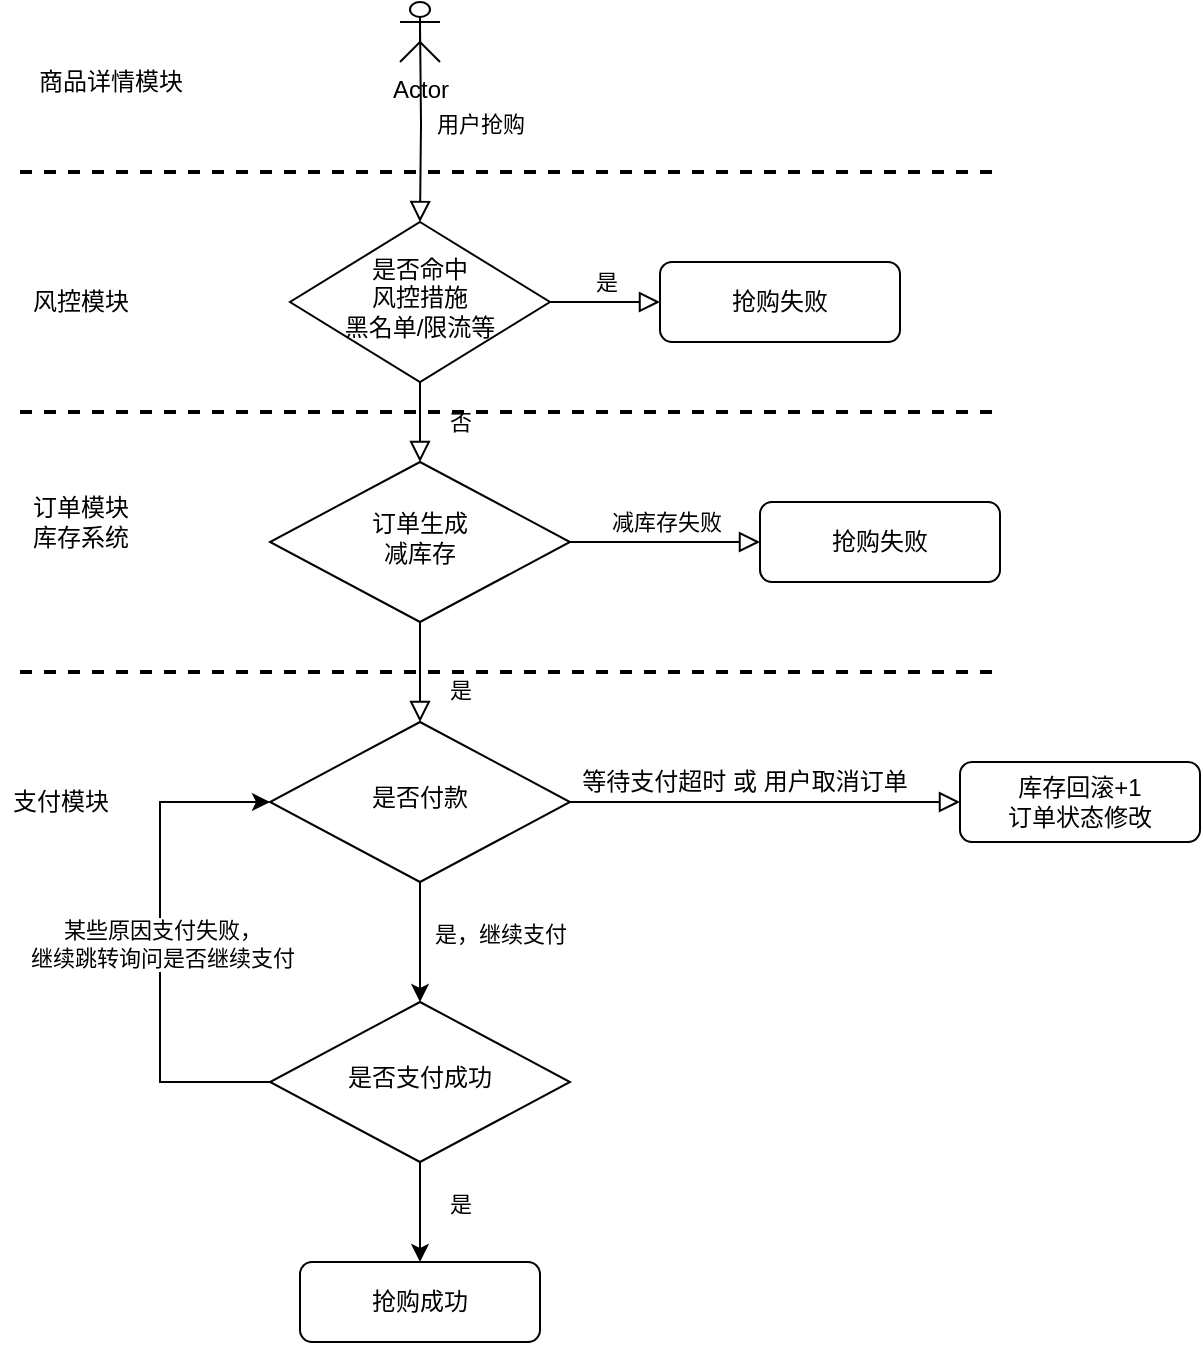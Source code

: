 <mxfile version="14.8.6" type="github">
  <diagram id="C5RBs43oDa-KdzZeNtuy" name="Page-1">
    <mxGraphModel dx="846" dy="516" grid="1" gridSize="10" guides="1" tooltips="1" connect="1" arrows="1" fold="1" page="1" pageScale="1" pageWidth="827" pageHeight="1169" math="0" shadow="0">
      <root>
        <mxCell id="WIyWlLk6GJQsqaUBKTNV-0" />
        <mxCell id="WIyWlLk6GJQsqaUBKTNV-1" parent="WIyWlLk6GJQsqaUBKTNV-0" />
        <mxCell id="WIyWlLk6GJQsqaUBKTNV-2" value="" style="rounded=0;html=1;jettySize=auto;orthogonalLoop=1;fontSize=11;endArrow=block;endFill=0;endSize=8;strokeWidth=1;shadow=0;labelBackgroundColor=none;edgeStyle=orthogonalEdgeStyle;" parent="WIyWlLk6GJQsqaUBKTNV-1" target="WIyWlLk6GJQsqaUBKTNV-6" edge="1">
          <mxGeometry relative="1" as="geometry">
            <mxPoint x="220" y="70" as="sourcePoint" />
          </mxGeometry>
        </mxCell>
        <mxCell id="7VLo5oWRt0F8jgSJgMmA-28" value="用户抢购" style="edgeLabel;html=1;align=center;verticalAlign=middle;resizable=0;points=[];" vertex="1" connectable="0" parent="WIyWlLk6GJQsqaUBKTNV-2">
          <mxGeometry x="0.02" y="4" relative="1" as="geometry">
            <mxPoint x="26" as="offset" />
          </mxGeometry>
        </mxCell>
        <mxCell id="WIyWlLk6GJQsqaUBKTNV-4" value="否" style="rounded=0;html=1;jettySize=auto;orthogonalLoop=1;fontSize=11;endArrow=block;endFill=0;endSize=8;strokeWidth=1;shadow=0;labelBackgroundColor=none;edgeStyle=orthogonalEdgeStyle;" parent="WIyWlLk6GJQsqaUBKTNV-1" source="WIyWlLk6GJQsqaUBKTNV-6" target="WIyWlLk6GJQsqaUBKTNV-10" edge="1">
          <mxGeometry y="20" relative="1" as="geometry">
            <mxPoint as="offset" />
          </mxGeometry>
        </mxCell>
        <mxCell id="WIyWlLk6GJQsqaUBKTNV-5" value="是" style="edgeStyle=orthogonalEdgeStyle;rounded=0;html=1;jettySize=auto;orthogonalLoop=1;fontSize=11;endArrow=block;endFill=0;endSize=8;strokeWidth=1;shadow=0;labelBackgroundColor=none;" parent="WIyWlLk6GJQsqaUBKTNV-1" source="WIyWlLk6GJQsqaUBKTNV-6" target="WIyWlLk6GJQsqaUBKTNV-7" edge="1">
          <mxGeometry y="10" relative="1" as="geometry">
            <mxPoint as="offset" />
          </mxGeometry>
        </mxCell>
        <mxCell id="WIyWlLk6GJQsqaUBKTNV-6" value="是否命中&lt;br&gt;风控措施&lt;br&gt;黑名单/限流等" style="rhombus;whiteSpace=wrap;html=1;shadow=0;fontFamily=Helvetica;fontSize=12;align=center;strokeWidth=1;spacing=6;spacingTop=-4;" parent="WIyWlLk6GJQsqaUBKTNV-1" vertex="1">
          <mxGeometry x="155" y="170" width="130" height="80" as="geometry" />
        </mxCell>
        <mxCell id="WIyWlLk6GJQsqaUBKTNV-7" value="抢购失败" style="rounded=1;whiteSpace=wrap;html=1;fontSize=12;glass=0;strokeWidth=1;shadow=0;" parent="WIyWlLk6GJQsqaUBKTNV-1" vertex="1">
          <mxGeometry x="340" y="190" width="120" height="40" as="geometry" />
        </mxCell>
        <mxCell id="WIyWlLk6GJQsqaUBKTNV-8" value="是" style="rounded=0;html=1;jettySize=auto;orthogonalLoop=1;fontSize=11;endArrow=block;endFill=0;endSize=8;strokeWidth=1;shadow=0;labelBackgroundColor=none;edgeStyle=orthogonalEdgeStyle;entryX=0.5;entryY=0;entryDx=0;entryDy=0;" parent="WIyWlLk6GJQsqaUBKTNV-1" source="WIyWlLk6GJQsqaUBKTNV-10" target="7VLo5oWRt0F8jgSJgMmA-12" edge="1">
          <mxGeometry x="0.333" y="20" relative="1" as="geometry">
            <mxPoint as="offset" />
            <mxPoint x="220" y="430" as="targetPoint" />
          </mxGeometry>
        </mxCell>
        <mxCell id="WIyWlLk6GJQsqaUBKTNV-9" value="减库存失败" style="edgeStyle=orthogonalEdgeStyle;rounded=0;html=1;jettySize=auto;orthogonalLoop=1;fontSize=11;endArrow=block;endFill=0;endSize=8;strokeWidth=1;shadow=0;labelBackgroundColor=none;" parent="WIyWlLk6GJQsqaUBKTNV-1" source="WIyWlLk6GJQsqaUBKTNV-10" target="WIyWlLk6GJQsqaUBKTNV-12" edge="1">
          <mxGeometry y="10" relative="1" as="geometry">
            <mxPoint as="offset" />
          </mxGeometry>
        </mxCell>
        <mxCell id="WIyWlLk6GJQsqaUBKTNV-10" value="订单生成&lt;br&gt;减库存" style="rhombus;whiteSpace=wrap;html=1;shadow=0;fontFamily=Helvetica;fontSize=12;align=center;strokeWidth=1;spacing=6;spacingTop=-4;" parent="WIyWlLk6GJQsqaUBKTNV-1" vertex="1">
          <mxGeometry x="145" y="290" width="150" height="80" as="geometry" />
        </mxCell>
        <mxCell id="WIyWlLk6GJQsqaUBKTNV-12" value="抢购失败" style="rounded=1;whiteSpace=wrap;html=1;fontSize=12;glass=0;strokeWidth=1;shadow=0;" parent="WIyWlLk6GJQsqaUBKTNV-1" vertex="1">
          <mxGeometry x="390" y="310" width="120" height="40" as="geometry" />
        </mxCell>
        <mxCell id="7VLo5oWRt0F8jgSJgMmA-2" value="Actor" style="shape=umlActor;verticalLabelPosition=bottom;verticalAlign=top;html=1;outlineConnect=0;" vertex="1" parent="WIyWlLk6GJQsqaUBKTNV-1">
          <mxGeometry x="210" y="60" width="20" height="30" as="geometry" />
        </mxCell>
        <mxCell id="7VLo5oWRt0F8jgSJgMmA-10" value="&lt;span style=&quot;font-size: 12px&quot;&gt;等待支付超时 或 用户取消订单&lt;/span&gt;" style="edgeStyle=orthogonalEdgeStyle;rounded=0;html=1;jettySize=auto;orthogonalLoop=1;fontSize=11;endArrow=block;endFill=0;endSize=8;strokeWidth=1;shadow=0;labelBackgroundColor=none;exitX=1;exitY=0.5;exitDx=0;exitDy=0;" edge="1" parent="WIyWlLk6GJQsqaUBKTNV-1" target="7VLo5oWRt0F8jgSJgMmA-11" source="7VLo5oWRt0F8jgSJgMmA-12">
          <mxGeometry x="-0.115" y="10" relative="1" as="geometry">
            <mxPoint as="offset" />
            <mxPoint x="489" y="460" as="sourcePoint" />
          </mxGeometry>
        </mxCell>
        <mxCell id="7VLo5oWRt0F8jgSJgMmA-11" value="库存回滚+1&lt;br&gt;订单状态修改" style="rounded=1;whiteSpace=wrap;html=1;fontSize=12;glass=0;strokeWidth=1;shadow=0;" vertex="1" parent="WIyWlLk6GJQsqaUBKTNV-1">
          <mxGeometry x="490" y="440" width="120" height="40" as="geometry" />
        </mxCell>
        <mxCell id="7VLo5oWRt0F8jgSJgMmA-17" value="" style="edgeStyle=orthogonalEdgeStyle;rounded=0;orthogonalLoop=1;jettySize=auto;html=1;" edge="1" parent="WIyWlLk6GJQsqaUBKTNV-1" source="7VLo5oWRt0F8jgSJgMmA-12" target="7VLo5oWRt0F8jgSJgMmA-19">
          <mxGeometry relative="1" as="geometry">
            <mxPoint x="220" y="565" as="targetPoint" />
          </mxGeometry>
        </mxCell>
        <mxCell id="7VLo5oWRt0F8jgSJgMmA-18" value="是，继续支付" style="edgeLabel;html=1;align=center;verticalAlign=middle;resizable=0;points=[];" vertex="1" connectable="0" parent="7VLo5oWRt0F8jgSJgMmA-17">
          <mxGeometry x="-0.139" y="-2" relative="1" as="geometry">
            <mxPoint x="42" as="offset" />
          </mxGeometry>
        </mxCell>
        <mxCell id="7VLo5oWRt0F8jgSJgMmA-12" value="是否付款" style="rhombus;whiteSpace=wrap;html=1;shadow=0;fontFamily=Helvetica;fontSize=12;align=center;strokeWidth=1;spacing=6;spacingTop=-4;" vertex="1" parent="WIyWlLk6GJQsqaUBKTNV-1">
          <mxGeometry x="145" y="420" width="150" height="80" as="geometry" />
        </mxCell>
        <mxCell id="7VLo5oWRt0F8jgSJgMmA-21" value="" style="edgeStyle=orthogonalEdgeStyle;rounded=0;orthogonalLoop=1;jettySize=auto;html=1;" edge="1" parent="WIyWlLk6GJQsqaUBKTNV-1" source="7VLo5oWRt0F8jgSJgMmA-19" target="7VLo5oWRt0F8jgSJgMmA-20">
          <mxGeometry relative="1" as="geometry" />
        </mxCell>
        <mxCell id="7VLo5oWRt0F8jgSJgMmA-22" value="是" style="edgeLabel;html=1;align=center;verticalAlign=middle;resizable=0;points=[];" vertex="1" connectable="0" parent="7VLo5oWRt0F8jgSJgMmA-21">
          <mxGeometry x="-0.16" y="1" relative="1" as="geometry">
            <mxPoint x="19" as="offset" />
          </mxGeometry>
        </mxCell>
        <mxCell id="7VLo5oWRt0F8jgSJgMmA-24" value="" style="edgeStyle=orthogonalEdgeStyle;rounded=0;orthogonalLoop=1;jettySize=auto;html=1;entryX=0;entryY=0.5;entryDx=0;entryDy=0;" edge="1" parent="WIyWlLk6GJQsqaUBKTNV-1" source="7VLo5oWRt0F8jgSJgMmA-19" target="7VLo5oWRt0F8jgSJgMmA-12">
          <mxGeometry relative="1" as="geometry">
            <Array as="points">
              <mxPoint x="90" y="600" />
              <mxPoint x="90" y="460" />
            </Array>
          </mxGeometry>
        </mxCell>
        <mxCell id="7VLo5oWRt0F8jgSJgMmA-25" value="某些原因支付失败，&lt;br&gt;继续跳转询问是否继续支付" style="edgeLabel;html=1;align=center;verticalAlign=middle;resizable=0;points=[];" vertex="1" connectable="0" parent="7VLo5oWRt0F8jgSJgMmA-24">
          <mxGeometry x="-0.008" y="-1" relative="1" as="geometry">
            <mxPoint as="offset" />
          </mxGeometry>
        </mxCell>
        <mxCell id="7VLo5oWRt0F8jgSJgMmA-19" value="是否支付成功" style="rhombus;whiteSpace=wrap;html=1;shadow=0;fontFamily=Helvetica;fontSize=12;align=center;strokeWidth=1;spacing=6;spacingTop=-4;" vertex="1" parent="WIyWlLk6GJQsqaUBKTNV-1">
          <mxGeometry x="145" y="560" width="150" height="80" as="geometry" />
        </mxCell>
        <mxCell id="7VLo5oWRt0F8jgSJgMmA-20" value="抢购成功" style="rounded=1;whiteSpace=wrap;html=1;fontSize=12;glass=0;strokeWidth=1;shadow=0;" vertex="1" parent="WIyWlLk6GJQsqaUBKTNV-1">
          <mxGeometry x="160" y="690" width="120" height="40" as="geometry" />
        </mxCell>
        <mxCell id="7VLo5oWRt0F8jgSJgMmA-27" value="" style="line;strokeWidth=2;html=1;dashed=1;" vertex="1" parent="WIyWlLk6GJQsqaUBKTNV-1">
          <mxGeometry x="20" y="140" width="490" height="10" as="geometry" />
        </mxCell>
        <mxCell id="7VLo5oWRt0F8jgSJgMmA-29" value="商品详情模块" style="text;html=1;align=center;verticalAlign=middle;resizable=0;points=[];autosize=1;strokeColor=none;" vertex="1" parent="WIyWlLk6GJQsqaUBKTNV-1">
          <mxGeometry x="20" y="90" width="90" height="20" as="geometry" />
        </mxCell>
        <mxCell id="7VLo5oWRt0F8jgSJgMmA-30" value="" style="line;strokeWidth=2;html=1;dashed=1;" vertex="1" parent="WIyWlLk6GJQsqaUBKTNV-1">
          <mxGeometry x="20" y="260" width="490" height="10" as="geometry" />
        </mxCell>
        <mxCell id="7VLo5oWRt0F8jgSJgMmA-31" value="风控模块" style="text;html=1;align=center;verticalAlign=middle;resizable=0;points=[];autosize=1;strokeColor=none;" vertex="1" parent="WIyWlLk6GJQsqaUBKTNV-1">
          <mxGeometry x="20" y="200" width="60" height="20" as="geometry" />
        </mxCell>
        <mxCell id="7VLo5oWRt0F8jgSJgMmA-32" value="" style="line;strokeWidth=2;html=1;dashed=1;" vertex="1" parent="WIyWlLk6GJQsqaUBKTNV-1">
          <mxGeometry x="20" y="390" width="490" height="10" as="geometry" />
        </mxCell>
        <mxCell id="7VLo5oWRt0F8jgSJgMmA-33" value="订单模块&lt;br&gt;库存系统" style="text;html=1;align=center;verticalAlign=middle;resizable=0;points=[];autosize=1;strokeColor=none;" vertex="1" parent="WIyWlLk6GJQsqaUBKTNV-1">
          <mxGeometry x="20" y="305" width="60" height="30" as="geometry" />
        </mxCell>
        <mxCell id="7VLo5oWRt0F8jgSJgMmA-34" value="支付模块" style="text;html=1;align=center;verticalAlign=middle;resizable=0;points=[];autosize=1;strokeColor=none;" vertex="1" parent="WIyWlLk6GJQsqaUBKTNV-1">
          <mxGeometry x="10" y="450" width="60" height="20" as="geometry" />
        </mxCell>
      </root>
    </mxGraphModel>
  </diagram>
</mxfile>
